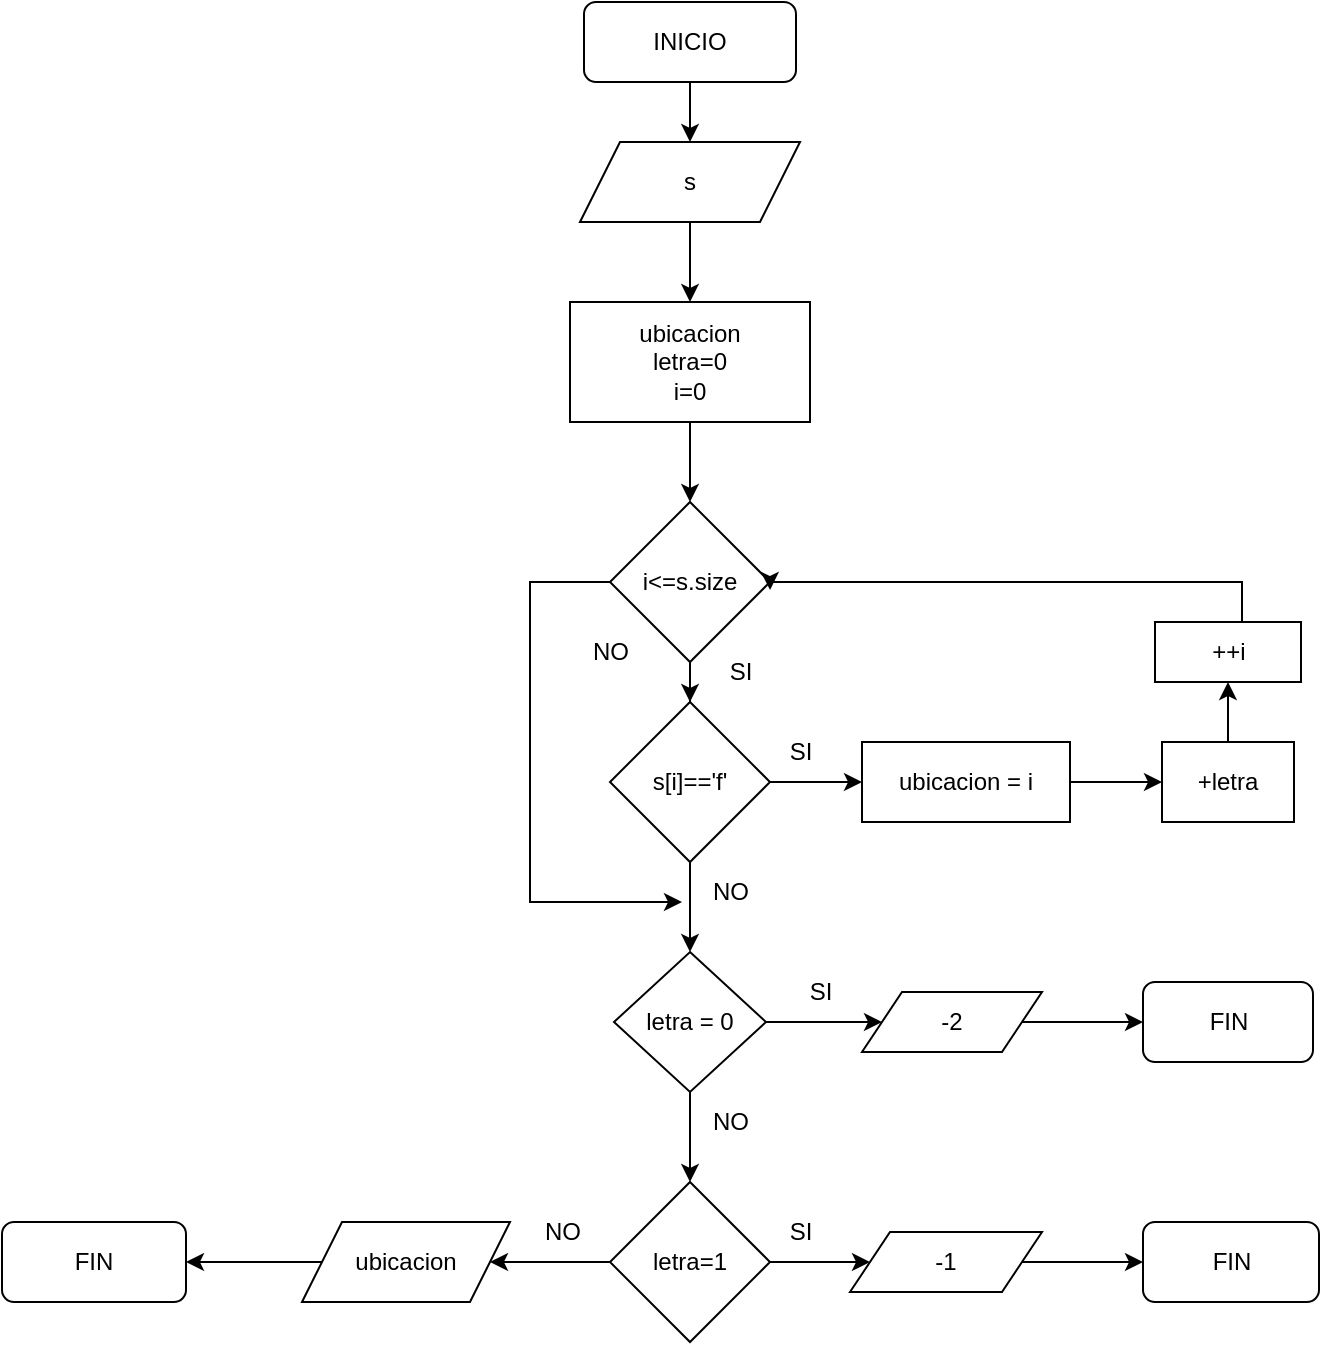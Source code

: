 <mxfile version="24.4.0" type="github">
  <diagram name="Página-1" id="iBvfKlUC7rSq03naQqvW">
    <mxGraphModel dx="1120" dy="434" grid="1" gridSize="10" guides="1" tooltips="1" connect="1" arrows="1" fold="1" page="1" pageScale="1" pageWidth="827" pageHeight="1169" math="0" shadow="0">
      <root>
        <mxCell id="0" />
        <mxCell id="1" parent="0" />
        <mxCell id="2JMbtuWY6C5gohEs08F_-3" value="" style="edgeStyle=orthogonalEdgeStyle;rounded=0;orthogonalLoop=1;jettySize=auto;html=1;" edge="1" parent="1" source="2JMbtuWY6C5gohEs08F_-1" target="2JMbtuWY6C5gohEs08F_-2">
          <mxGeometry relative="1" as="geometry" />
        </mxCell>
        <mxCell id="2JMbtuWY6C5gohEs08F_-1" value="INICIO" style="rounded=1;whiteSpace=wrap;html=1;" vertex="1" parent="1">
          <mxGeometry x="361" y="40" width="106" height="40" as="geometry" />
        </mxCell>
        <mxCell id="2JMbtuWY6C5gohEs08F_-5" value="" style="edgeStyle=orthogonalEdgeStyle;rounded=0;orthogonalLoop=1;jettySize=auto;html=1;" edge="1" parent="1" source="2JMbtuWY6C5gohEs08F_-2" target="2JMbtuWY6C5gohEs08F_-4">
          <mxGeometry relative="1" as="geometry" />
        </mxCell>
        <mxCell id="2JMbtuWY6C5gohEs08F_-2" value="s" style="shape=parallelogram;perimeter=parallelogramPerimeter;whiteSpace=wrap;html=1;fixedSize=1;" vertex="1" parent="1">
          <mxGeometry x="359" y="110" width="110" height="40" as="geometry" />
        </mxCell>
        <mxCell id="2JMbtuWY6C5gohEs08F_-7" value="" style="edgeStyle=orthogonalEdgeStyle;rounded=0;orthogonalLoop=1;jettySize=auto;html=1;" edge="1" parent="1" source="2JMbtuWY6C5gohEs08F_-4" target="2JMbtuWY6C5gohEs08F_-6">
          <mxGeometry relative="1" as="geometry" />
        </mxCell>
        <mxCell id="2JMbtuWY6C5gohEs08F_-4" value="&lt;div&gt;ubicacion&lt;/div&gt;&lt;div&gt;letra=0&lt;/div&gt;&lt;div&gt;i=0&lt;/div&gt;" style="whiteSpace=wrap;html=1;" vertex="1" parent="1">
          <mxGeometry x="354" y="190" width="120" height="60" as="geometry" />
        </mxCell>
        <mxCell id="2JMbtuWY6C5gohEs08F_-9" value="" style="edgeStyle=orthogonalEdgeStyle;rounded=0;orthogonalLoop=1;jettySize=auto;html=1;" edge="1" parent="1" source="2JMbtuWY6C5gohEs08F_-6" target="2JMbtuWY6C5gohEs08F_-8">
          <mxGeometry relative="1" as="geometry" />
        </mxCell>
        <mxCell id="2JMbtuWY6C5gohEs08F_-6" value="i&amp;lt;=s.size" style="rhombus;whiteSpace=wrap;html=1;" vertex="1" parent="1">
          <mxGeometry x="374" y="290" width="80" height="80" as="geometry" />
        </mxCell>
        <mxCell id="2JMbtuWY6C5gohEs08F_-11" value="" style="edgeStyle=orthogonalEdgeStyle;rounded=0;orthogonalLoop=1;jettySize=auto;html=1;" edge="1" parent="1" source="2JMbtuWY6C5gohEs08F_-8" target="2JMbtuWY6C5gohEs08F_-10">
          <mxGeometry relative="1" as="geometry" />
        </mxCell>
        <mxCell id="2JMbtuWY6C5gohEs08F_-19" value="" style="edgeStyle=orthogonalEdgeStyle;rounded=0;orthogonalLoop=1;jettySize=auto;html=1;" edge="1" parent="1" source="2JMbtuWY6C5gohEs08F_-8" target="2JMbtuWY6C5gohEs08F_-18">
          <mxGeometry relative="1" as="geometry" />
        </mxCell>
        <mxCell id="2JMbtuWY6C5gohEs08F_-8" value="s[i]==&#39;f&#39;" style="rhombus;whiteSpace=wrap;html=1;" vertex="1" parent="1">
          <mxGeometry x="374" y="390" width="80" height="80" as="geometry" />
        </mxCell>
        <mxCell id="2JMbtuWY6C5gohEs08F_-13" value="" style="edgeStyle=orthogonalEdgeStyle;rounded=0;orthogonalLoop=1;jettySize=auto;html=1;" edge="1" parent="1" source="2JMbtuWY6C5gohEs08F_-10" target="2JMbtuWY6C5gohEs08F_-12">
          <mxGeometry relative="1" as="geometry" />
        </mxCell>
        <mxCell id="2JMbtuWY6C5gohEs08F_-10" value="ubicacion = i" style="whiteSpace=wrap;html=1;" vertex="1" parent="1">
          <mxGeometry x="500" y="410" width="104" height="40" as="geometry" />
        </mxCell>
        <mxCell id="2JMbtuWY6C5gohEs08F_-15" value="" style="edgeStyle=orthogonalEdgeStyle;rounded=0;orthogonalLoop=1;jettySize=auto;html=1;" edge="1" parent="1" source="2JMbtuWY6C5gohEs08F_-12" target="2JMbtuWY6C5gohEs08F_-14">
          <mxGeometry relative="1" as="geometry" />
        </mxCell>
        <mxCell id="2JMbtuWY6C5gohEs08F_-12" value="+letra" style="whiteSpace=wrap;html=1;" vertex="1" parent="1">
          <mxGeometry x="650" y="410" width="66" height="40" as="geometry" />
        </mxCell>
        <mxCell id="2JMbtuWY6C5gohEs08F_-17" value="" style="edgeStyle=orthogonalEdgeStyle;rounded=0;orthogonalLoop=1;jettySize=auto;html=1;entryX=0.913;entryY=0.425;entryDx=0;entryDy=0;entryPerimeter=0;" edge="1" parent="1">
          <mxGeometry relative="1" as="geometry">
            <mxPoint x="690" y="360" as="sourcePoint" />
            <mxPoint x="454.04" y="334" as="targetPoint" />
            <Array as="points">
              <mxPoint x="690" y="330" />
              <mxPoint x="454" y="330" />
            </Array>
          </mxGeometry>
        </mxCell>
        <mxCell id="2JMbtuWY6C5gohEs08F_-14" value="++i" style="whiteSpace=wrap;html=1;" vertex="1" parent="1">
          <mxGeometry x="646.5" y="350" width="73" height="30" as="geometry" />
        </mxCell>
        <mxCell id="2JMbtuWY6C5gohEs08F_-21" value="" style="edgeStyle=orthogonalEdgeStyle;rounded=0;orthogonalLoop=1;jettySize=auto;html=1;" edge="1" parent="1" source="2JMbtuWY6C5gohEs08F_-18" target="2JMbtuWY6C5gohEs08F_-20">
          <mxGeometry relative="1" as="geometry" />
        </mxCell>
        <mxCell id="2JMbtuWY6C5gohEs08F_-25" value="" style="edgeStyle=orthogonalEdgeStyle;rounded=0;orthogonalLoop=1;jettySize=auto;html=1;" edge="1" parent="1" source="2JMbtuWY6C5gohEs08F_-18" target="2JMbtuWY6C5gohEs08F_-24">
          <mxGeometry relative="1" as="geometry" />
        </mxCell>
        <mxCell id="2JMbtuWY6C5gohEs08F_-18" value="letra = 0" style="rhombus;whiteSpace=wrap;html=1;" vertex="1" parent="1">
          <mxGeometry x="376" y="515" width="76" height="70" as="geometry" />
        </mxCell>
        <mxCell id="2JMbtuWY6C5gohEs08F_-23" value="" style="edgeStyle=orthogonalEdgeStyle;rounded=0;orthogonalLoop=1;jettySize=auto;html=1;" edge="1" parent="1" source="2JMbtuWY6C5gohEs08F_-20" target="2JMbtuWY6C5gohEs08F_-22">
          <mxGeometry relative="1" as="geometry" />
        </mxCell>
        <mxCell id="2JMbtuWY6C5gohEs08F_-20" value="-2" style="shape=parallelogram;perimeter=parallelogramPerimeter;whiteSpace=wrap;html=1;fixedSize=1;" vertex="1" parent="1">
          <mxGeometry x="500" y="535" width="90" height="30" as="geometry" />
        </mxCell>
        <mxCell id="2JMbtuWY6C5gohEs08F_-22" value="FIN" style="rounded=1;whiteSpace=wrap;html=1;" vertex="1" parent="1">
          <mxGeometry x="640.5" y="530" width="85" height="40" as="geometry" />
        </mxCell>
        <mxCell id="2JMbtuWY6C5gohEs08F_-27" value="" style="edgeStyle=orthogonalEdgeStyle;rounded=0;orthogonalLoop=1;jettySize=auto;html=1;" edge="1" parent="1" source="2JMbtuWY6C5gohEs08F_-24" target="2JMbtuWY6C5gohEs08F_-26">
          <mxGeometry relative="1" as="geometry" />
        </mxCell>
        <mxCell id="2JMbtuWY6C5gohEs08F_-31" value="" style="edgeStyle=orthogonalEdgeStyle;rounded=0;orthogonalLoop=1;jettySize=auto;html=1;" edge="1" parent="1" source="2JMbtuWY6C5gohEs08F_-24" target="2JMbtuWY6C5gohEs08F_-30">
          <mxGeometry relative="1" as="geometry" />
        </mxCell>
        <mxCell id="2JMbtuWY6C5gohEs08F_-24" value="letra=1" style="rhombus;whiteSpace=wrap;html=1;" vertex="1" parent="1">
          <mxGeometry x="374" y="630" width="80" height="80" as="geometry" />
        </mxCell>
        <mxCell id="2JMbtuWY6C5gohEs08F_-29" value="" style="edgeStyle=orthogonalEdgeStyle;rounded=0;orthogonalLoop=1;jettySize=auto;html=1;" edge="1" parent="1" source="2JMbtuWY6C5gohEs08F_-26" target="2JMbtuWY6C5gohEs08F_-28">
          <mxGeometry relative="1" as="geometry" />
        </mxCell>
        <mxCell id="2JMbtuWY6C5gohEs08F_-26" value="-1" style="shape=parallelogram;perimeter=parallelogramPerimeter;whiteSpace=wrap;html=1;fixedSize=1;" vertex="1" parent="1">
          <mxGeometry x="494" y="655" width="96" height="30" as="geometry" />
        </mxCell>
        <mxCell id="2JMbtuWY6C5gohEs08F_-28" value="FIN" style="rounded=1;whiteSpace=wrap;html=1;" vertex="1" parent="1">
          <mxGeometry x="640.5" y="650" width="88" height="40" as="geometry" />
        </mxCell>
        <mxCell id="2JMbtuWY6C5gohEs08F_-33" value="" style="edgeStyle=orthogonalEdgeStyle;rounded=0;orthogonalLoop=1;jettySize=auto;html=1;" edge="1" parent="1" source="2JMbtuWY6C5gohEs08F_-30" target="2JMbtuWY6C5gohEs08F_-32">
          <mxGeometry relative="1" as="geometry" />
        </mxCell>
        <mxCell id="2JMbtuWY6C5gohEs08F_-30" value="ubicacion" style="shape=parallelogram;perimeter=parallelogramPerimeter;whiteSpace=wrap;html=1;fixedSize=1;" vertex="1" parent="1">
          <mxGeometry x="220" y="650" width="104" height="40" as="geometry" />
        </mxCell>
        <mxCell id="2JMbtuWY6C5gohEs08F_-32" value="FIN" style="rounded=1;whiteSpace=wrap;html=1;" vertex="1" parent="1">
          <mxGeometry x="70" y="650" width="92" height="40" as="geometry" />
        </mxCell>
        <mxCell id="2JMbtuWY6C5gohEs08F_-34" value="NO" style="text;html=1;align=center;verticalAlign=middle;resizable=0;points=[];autosize=1;strokeColor=none;fillColor=none;" vertex="1" parent="1">
          <mxGeometry x="354" y="350" width="40" height="30" as="geometry" />
        </mxCell>
        <mxCell id="2JMbtuWY6C5gohEs08F_-35" value="NO" style="text;html=1;align=center;verticalAlign=middle;resizable=0;points=[];autosize=1;strokeColor=none;fillColor=none;" vertex="1" parent="1">
          <mxGeometry x="414" y="470" width="40" height="30" as="geometry" />
        </mxCell>
        <mxCell id="2JMbtuWY6C5gohEs08F_-39" style="edgeStyle=orthogonalEdgeStyle;rounded=0;orthogonalLoop=1;jettySize=auto;html=1;exitX=0;exitY=0.5;exitDx=0;exitDy=0;" edge="1" parent="1">
          <mxGeometry relative="1" as="geometry">
            <mxPoint x="410" y="490" as="targetPoint" />
            <Array as="points">
              <mxPoint x="334" y="330" />
              <mxPoint x="334" y="490" />
            </Array>
            <mxPoint x="374" y="330" as="sourcePoint" />
          </mxGeometry>
        </mxCell>
        <mxCell id="2JMbtuWY6C5gohEs08F_-41" value="NO" style="text;html=1;align=center;verticalAlign=middle;resizable=0;points=[];autosize=1;strokeColor=none;fillColor=none;" vertex="1" parent="1">
          <mxGeometry x="414" y="585" width="40" height="30" as="geometry" />
        </mxCell>
        <mxCell id="2JMbtuWY6C5gohEs08F_-42" value="NO" style="text;html=1;align=center;verticalAlign=middle;resizable=0;points=[];autosize=1;strokeColor=none;fillColor=none;" vertex="1" parent="1">
          <mxGeometry x="330" y="640" width="40" height="30" as="geometry" />
        </mxCell>
        <mxCell id="2JMbtuWY6C5gohEs08F_-43" value="SI" style="text;html=1;align=center;verticalAlign=middle;resizable=0;points=[];autosize=1;strokeColor=none;fillColor=none;" vertex="1" parent="1">
          <mxGeometry x="454" y="640" width="30" height="30" as="geometry" />
        </mxCell>
        <mxCell id="2JMbtuWY6C5gohEs08F_-44" value="SI" style="text;html=1;align=center;verticalAlign=middle;resizable=0;points=[];autosize=1;strokeColor=none;fillColor=none;" vertex="1" parent="1">
          <mxGeometry x="464" y="520" width="30" height="30" as="geometry" />
        </mxCell>
        <mxCell id="2JMbtuWY6C5gohEs08F_-45" value="SI" style="text;html=1;align=center;verticalAlign=middle;resizable=0;points=[];autosize=1;strokeColor=none;fillColor=none;" vertex="1" parent="1">
          <mxGeometry x="454" y="400" width="30" height="30" as="geometry" />
        </mxCell>
        <mxCell id="2JMbtuWY6C5gohEs08F_-46" value="SI" style="text;html=1;align=center;verticalAlign=middle;resizable=0;points=[];autosize=1;strokeColor=none;fillColor=none;" vertex="1" parent="1">
          <mxGeometry x="424" y="360" width="30" height="30" as="geometry" />
        </mxCell>
      </root>
    </mxGraphModel>
  </diagram>
</mxfile>

